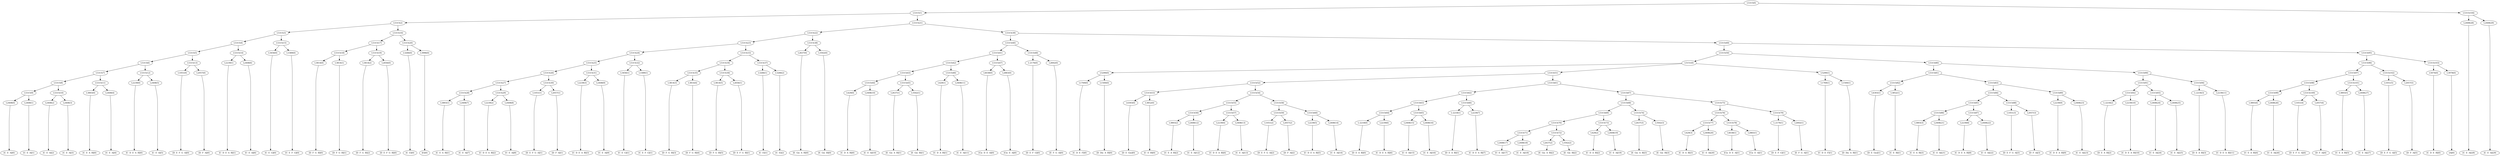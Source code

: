digraph sample{
"L2408(0)"->"[C  E  A](0)"
"L2408(1)"->"[C  E  A](1)"
"L5315(9)"->"L2408(0)"
"L5315(9)"->"L2408(1)"
"L2408(2)"->"[C  E  A](2)"
"L2408(3)"->"[C  E  A](3)"
"L5315(10)"->"L2408(2)"
"L5315(10)"->"L2408(3)"
"L5315(8)"->"L5315(9)"
"L5315(8)"->"L5315(10)"
"L3893(0)"->"[C  E  A  B](0)"
"L2408(4)"->"[C  E  A](4)"
"L5315(11)"->"L3893(0)"
"L5315(11)"->"L2408(4)"
"L5315(7)"->"L5315(8)"
"L5315(7)"->"L5315(11)"
"L2239(0)"->"[C  D  E  A  B](0)"
"L2408(5)"->"[C  E  A](5)"
"L5315(12)"->"L2239(0)"
"L5315(12)"->"L2408(5)"
"L5315(6)"->"L5315(7)"
"L5315(6)"->"L5315(12)"
"L1051(0)"->"[D  E  F  G  A](0)"
"L2057(0)"->"[D  F  A](0)"
"L5315(13)"->"L1051(0)"
"L5315(13)"->"L2057(0)"
"L5315(5)"->"L5315(6)"
"L5315(5)"->"L5315(13)"
"L2239(1)"->"[C  D  E  A  B](1)"
"L2408(6)"->"[C  E  A](6)"
"L5315(14)"->"L2239(1)"
"L5315(14)"->"L2408(6)"
"L5315(4)"->"L5315(5)"
"L5315(4)"->"L5315(14)"
"L3456(0)"->"[C  E  G](0)"
"L3389(0)"->"[C  E  F  G](0)"
"L5315(15)"->"L3456(0)"
"L5315(15)"->"L3389(0)"
"L5315(3)"->"L5315(4)"
"L5315(3)"->"L5315(15)"
"L3814(0)"->"[D  F  G  B](0)"
"L3814(1)"->"[D  F  G  B](1)"
"L5315(18)"->"L3814(0)"
"L5315(18)"->"L3814(1)"
"L3814(2)"->"[D  F  G  B](2)"
"L2656(0)"->"[D  E  F  G  B](0)"
"L5315(19)"->"L3814(2)"
"L5315(19)"->"L2656(0)"
"L5315(17)"->"L5315(18)"
"L5315(17)"->"L5315(19)"
"L3266(0)"->"[C  E](0)"
"L3996(0)"->"[E](0)"
"L5315(20)"->"L3266(0)"
"L5315(20)"->"L3996(0)"
"L5315(16)"->"L5315(17)"
"L5315(16)"->"L5315(20)"
"L5315(2)"->"L5315(3)"
"L5315(2)"->"L5315(16)"
"L3893(1)"->"[C  E  A  B](1)"
"L2408(7)"->"[C  E  A](7)"
"L5315(28)"->"L3893(1)"
"L5315(28)"->"L2408(7)"
"L2239(2)"->"[C  D  E  A  B](2)"
"L2408(8)"->"[C  E  A](8)"
"L5315(29)"->"L2239(2)"
"L5315(29)"->"L2408(8)"
"L5315(27)"->"L5315(28)"
"L5315(27)"->"L5315(29)"
"L1051(1)"->"[D  E  F  G  A](1)"
"L2057(1)"->"[D  F  A](1)"
"L5315(30)"->"L1051(1)"
"L5315(30)"->"L2057(1)"
"L5315(26)"->"L5315(27)"
"L5315(26)"->"L5315(30)"
"L2239(3)"->"[C  D  E  A  B](3)"
"L2408(9)"->"[C  E  A](9)"
"L5315(31)"->"L2239(3)"
"L5315(31)"->"L2408(9)"
"L5315(25)"->"L5315(26)"
"L5315(25)"->"L5315(31)"
"L3456(1)"->"[C  E  G](1)"
"L3389(1)"->"[C  E  F  G](1)"
"L5315(32)"->"L3456(1)"
"L5315(32)"->"L3389(1)"
"L5315(24)"->"L5315(25)"
"L5315(24)"->"L5315(32)"
"L3814(3)"->"[D  F  G  B](3)"
"L3814(4)"->"[D  F  G  B](4)"
"L5315(35)"->"L3814(3)"
"L5315(35)"->"L3814(4)"
"L3814(5)"->"[D  F  G  B](5)"
"L2656(1)"->"[D  E  F  G  B](1)"
"L5315(36)"->"L3814(5)"
"L5315(36)"->"L2656(1)"
"L5315(34)"->"L5315(35)"
"L5315(34)"->"L5315(36)"
"L3266(1)"->"[C  E](1)"
"L3266(2)"->"[C  E](2)"
"L5315(37)"->"L3266(1)"
"L5315(37)"->"L3266(2)"
"L5315(33)"->"L5315(34)"
"L5315(33)"->"L5315(37)"
"L5315(23)"->"L5315(24)"
"L5315(23)"->"L5315(33)"
"L2637(0)"->"[E  Gis  A  B](0)"
"L3502(0)"->"[E  Gis  B](0)"
"L5315(38)"->"L2637(0)"
"L5315(38)"->"L3502(0)"
"L5315(22)"->"L5315(23)"
"L5315(22)"->"L5315(38)"
"L429(0)"->"[C  D  A  B](0)"
"L2408(10)"->"[C  E  A](10)"
"L5315(44)"->"L429(0)"
"L5315(44)"->"L2408(10)"
"L2637(1)"->"[E  Gis  A  B](1)"
"L3502(1)"->"[E  Gis  B](1)"
"L5315(45)"->"L2637(1)"
"L5315(45)"->"L3502(1)"
"L5315(43)"->"L5315(44)"
"L5315(43)"->"L5315(45)"
"L429(1)"->"[C  D  A  B](1)"
"L2408(11)"->"[C  E  A](11)"
"L5315(46)"->"L429(1)"
"L5315(46)"->"L2408(11)"
"L5315(42)"->"L5315(43)"
"L5315(42)"->"L5315(46)"
"L4038(0)"->"[Cis  D  E  A](0)"
"L2883(0)"->"[Cis  E  A](0)"
"L5315(47)"->"L4038(0)"
"L5315(47)"->"L2883(0)"
"L5315(41)"->"L5315(42)"
"L5315(41)"->"L5315(47)"
"L-2176(0)"->"[D  E  F  G](0)"
"L2692(0)"->"[E  F  G  A](0)"
"L5315(48)"->"L-2176(0)"
"L5315(48)"->"L2692(0)"
"L5315(40)"->"L5315(41)"
"L5315(40)"->"L5315(48)"
"L1769(0)"->"[C  D  E  F](0)"
"L1500(0)"->"[D  Dis  A  B](0)"
"L5290(0)"->"L1769(0)"
"L5290(0)"->"L1500(0)"
"L4393(0)"->"[D  E  Gis](0)"
"L3852(0)"->"[C  E  B](0)"
"L5315(53)"->"L4393(0)"
"L5315(53)"->"L3852(0)"
"L3893(2)"->"[C  E  A  B](2)"
"L2408(12)"->"[C  E  A](12)"
"L5315(56)"->"L3893(2)"
"L5315(56)"->"L2408(12)"
"L2239(4)"->"[C  D  E  A  B](4)"
"L2408(13)"->"[C  E  A](13)"
"L5315(57)"->"L2239(4)"
"L5315(57)"->"L2408(13)"
"L5315(55)"->"L5315(56)"
"L5315(55)"->"L5315(57)"
"L1051(2)"->"[D  E  F  G  A](2)"
"L2057(2)"->"[D  F  A](2)"
"L5315(59)"->"L1051(2)"
"L5315(59)"->"L2057(2)"
"L2239(5)"->"[C  D  E  A  B](5)"
"L2408(14)"->"[C  E  A](14)"
"L5315(60)"->"L2239(5)"
"L5315(60)"->"L2408(14)"
"L5315(58)"->"L5315(59)"
"L5315(58)"->"L5315(60)"
"L5315(54)"->"L5315(55)"
"L5315(54)"->"L5315(58)"
"L5315(52)"->"L5315(53)"
"L5315(52)"->"L5315(54)"
"L-2218(0)"->"[D  E  A  B](0)"
"L2239(6)"->"[C  D  E  A  B](6)"
"L5315(64)"->"L-2218(0)"
"L5315(64)"->"L2239(6)"
"L2408(15)"->"[C  E  A](15)"
"L2408(16)"->"[C  E  A](16)"
"L5315(65)"->"L2408(15)"
"L5315(65)"->"L2408(16)"
"L5315(63)"->"L5315(64)"
"L5315(63)"->"L5315(65)"
"L-2218(1)"->"[D  E  A  B](1)"
"L2239(7)"->"[C  D  E  A  B](7)"
"L5315(66)"->"L-2218(1)"
"L5315(66)"->"L2239(7)"
"L5315(62)"->"L5315(63)"
"L5315(62)"->"L5315(66)"
"L2408(17)"->"[C  E  A](17)"
"L2408(18)"->"[C  E  A](18)"
"L5315(71)"->"L2408(17)"
"L5315(71)"->"L2408(18)"
"L2637(2)"->"[E  Gis  A  B](2)"
"L3502(2)"->"[E  Gis  B](2)"
"L5315(72)"->"L2637(2)"
"L5315(72)"->"L3502(2)"
"L5315(70)"->"L5315(71)"
"L5315(70)"->"L5315(72)"
"L429(2)"->"[C  D  A  B](2)"
"L2408(19)"->"[C  E  A](19)"
"L5315(73)"->"L429(2)"
"L5315(73)"->"L2408(19)"
"L5315(69)"->"L5315(70)"
"L5315(69)"->"L5315(73)"
"L2637(3)"->"[E  Gis  A  B](3)"
"L3502(3)"->"[E  Gis  B](3)"
"L5315(74)"->"L2637(3)"
"L5315(74)"->"L3502(3)"
"L5315(68)"->"L5315(69)"
"L5315(68)"->"L5315(74)"
"L429(3)"->"[C  D  A  B](3)"
"L2408(20)"->"[C  E  A](20)"
"L5315(77)"->"L429(3)"
"L5315(77)"->"L2408(20)"
"L4038(1)"->"[Cis  D  E  A](1)"
"L2883(1)"->"[Cis  E  A](1)"
"L5315(78)"->"L4038(1)"
"L5315(78)"->"L2883(1)"
"L5315(76)"->"L5315(77)"
"L5315(76)"->"L5315(78)"
"L-2176(1)"->"[D  E  F  G](1)"
"L2692(1)"->"[E  F  G  A](1)"
"L5315(79)"->"L-2176(1)"
"L5315(79)"->"L2692(1)"
"L5315(75)"->"L5315(76)"
"L5315(75)"->"L5315(79)"
"L5315(67)"->"L5315(68)"
"L5315(67)"->"L5315(75)"
"L5315(61)"->"L5315(62)"
"L5315(61)"->"L5315(67)"
"L5315(51)"->"L5315(52)"
"L5315(51)"->"L5315(61)"
"L1769(1)"->"[C  D  E  F](1)"
"L1500(1)"->"[D  Dis  A  B](1)"
"L5290(1)"->"L1769(1)"
"L5290(1)"->"L1500(1)"
"L5151(0)"->"L5290(0)"
"L5151(0)"->"L5315(51)"
"L5151(0)"->"L5290(1)"
"L4393(1)"->"[D  E  Gis](1)"
"L3852(1)"->"[C  E  B](1)"
"L5315(82)"->"L4393(1)"
"L5315(82)"->"L3852(1)"
"L3893(3)"->"[C  E  A  B](3)"
"L2408(21)"->"[C  E  A](21)"
"L5315(86)"->"L3893(3)"
"L5315(86)"->"L2408(21)"
"L2239(8)"->"[C  D  E  A  B](8)"
"L2408(22)"->"[C  E  A](22)"
"L5315(87)"->"L2239(8)"
"L5315(87)"->"L2408(22)"
"L5315(85)"->"L5315(86)"
"L5315(85)"->"L5315(87)"
"L1051(3)"->"[D  E  F  G  A](3)"
"L2057(3)"->"[D  F  A](3)"
"L5315(88)"->"L1051(3)"
"L5315(88)"->"L2057(3)"
"L5315(84)"->"L5315(85)"
"L5315(84)"->"L5315(88)"
"L2239(9)"->"[C  D  E  A  B](9)"
"L2408(23)"->"[C  E  A](23)"
"L5315(89)"->"L2239(9)"
"L5315(89)"->"L2408(23)"
"L5315(83)"->"L5315(84)"
"L5315(83)"->"L5315(89)"
"L5315(81)"->"L5315(82)"
"L5315(81)"->"L5315(83)"
"L-2218(2)"->"[D  E  A  B](2)"
"L2239(10)"->"[C  D  E  A  B](10)"
"L5315(92)"->"L-2218(2)"
"L5315(92)"->"L2239(10)"
"L2408(24)"->"[C  E  A](24)"
"L2408(25)"->"[C  E  A](25)"
"L5315(93)"->"L2408(24)"
"L5315(93)"->"L2408(25)"
"L5315(91)"->"L5315(92)"
"L5315(91)"->"L5315(93)"
"L-2218(3)"->"[D  E  A  B](3)"
"L2239(11)"->"[C  D  E  A  B](11)"
"L5315(94)"->"L-2218(3)"
"L5315(94)"->"L2239(11)"
"L5315(90)"->"L5315(91)"
"L5315(90)"->"L5315(94)"
"L5315(80)"->"L5315(81)"
"L5315(80)"->"L5315(90)"
"L5315(50)"->"L5151(0)"
"L5315(50)"->"L5315(80)"
"L3893(4)"->"[C  E  A  B](4)"
"L2408(26)"->"[C  E  A](26)"
"L5315(99)"->"L3893(4)"
"L5315(99)"->"L2408(26)"
"L1051(4)"->"[D  E  F  G  A](4)"
"L2057(4)"->"[D  F  A](4)"
"L5315(100)"->"L1051(4)"
"L5315(100)"->"L2057(4)"
"L5315(98)"->"L5315(99)"
"L5315(98)"->"L5315(100)"
"L3893(5)"->"[C  E  A  B](5)"
"L2408(27)"->"[C  E  A](27)"
"L5315(101)"->"L3893(5)"
"L5315(101)"->"L2408(27)"
"L5315(97)"->"L5315(98)"
"L5315(97)"->"L5315(101)"
"L1051(5)"->"[D  E  F  G  A](5)"
"L2057(5)"->"[D  F  A](5)"
"L5315(102)"->"L1051(5)"
"L5315(102)"->"L2057(5)"
"L5315(96)"->"L5315(97)"
"L5315(96)"->"L5315(102)"
"L5074(0)"->"[C  D  E  B](0)"
"L3978(0)"->"[A](0)"
"L5315(103)"->"L5074(0)"
"L5315(103)"->"L3978(0)"
"L5315(95)"->"L5315(96)"
"L5315(95)"->"L5315(103)"
"L5315(49)"->"L5315(50)"
"L5315(49)"->"L5315(95)"
"L5315(39)"->"L5315(40)"
"L5315(39)"->"L5315(49)"
"L5315(21)"->"L5315(22)"
"L5315(21)"->"L5315(39)"
"L5315(1)"->"L5315(2)"
"L5315(1)"->"L5315(21)"
"L2408(28)"->"[C  E  A](28)"
"L2408(29)"->"[C  E  A](29)"
"L5315(104)"->"L2408(28)"
"L5315(104)"->"L2408(29)"
"L5315(0)"->"L5315(1)"
"L5315(0)"->"L5315(104)"
{rank = min; "L5315(0)"}
{rank = same; "L5315(1)"; "L5315(104)";}
{rank = same; "L5315(2)"; "L5315(21)"; "L2408(28)"; "L2408(29)";}
{rank = same; "L5315(3)"; "L5315(16)"; "L5315(22)"; "L5315(39)";}
{rank = same; "L5315(4)"; "L5315(15)"; "L5315(17)"; "L5315(20)"; "L5315(23)"; "L5315(38)"; "L5315(40)"; "L5315(49)";}
{rank = same; "L5315(5)"; "L5315(14)"; "L3456(0)"; "L3389(0)"; "L5315(18)"; "L5315(19)"; "L3266(0)"; "L3996(0)"; "L5315(24)"; "L5315(33)"; "L2637(0)"; "L3502(0)"; "L5315(41)"; "L5315(48)"; "L5315(50)"; "L5315(95)";}
{rank = same; "L5315(6)"; "L5315(13)"; "L2239(1)"; "L2408(6)"; "L3814(0)"; "L3814(1)"; "L3814(2)"; "L2656(0)"; "L5315(25)"; "L5315(32)"; "L5315(34)"; "L5315(37)"; "L5315(42)"; "L5315(47)"; "L-2176(0)"; "L2692(0)"; "L5151(0)"; "L5315(80)"; "L5315(96)"; "L5315(103)";}
{rank = same; "L5315(7)"; "L5315(12)"; "L1051(0)"; "L2057(0)"; "L5315(26)"; "L5315(31)"; "L3456(1)"; "L3389(1)"; "L5315(35)"; "L5315(36)"; "L3266(1)"; "L3266(2)"; "L5315(43)"; "L5315(46)"; "L4038(0)"; "L2883(0)"; "L5290(0)"; "L5315(51)"; "L5290(1)"; "L5315(81)"; "L5315(90)"; "L5315(97)"; "L5315(102)"; "L5074(0)"; "L3978(0)";}
{rank = same; "L5315(8)"; "L5315(11)"; "L2239(0)"; "L2408(5)"; "L5315(27)"; "L5315(30)"; "L2239(3)"; "L2408(9)"; "L3814(3)"; "L3814(4)"; "L3814(5)"; "L2656(1)"; "L5315(44)"; "L5315(45)"; "L429(1)"; "L2408(11)"; "L1769(0)"; "L1500(0)"; "L5315(52)"; "L5315(61)"; "L1769(1)"; "L1500(1)"; "L5315(82)"; "L5315(83)"; "L5315(91)"; "L5315(94)"; "L5315(98)"; "L5315(101)"; "L1051(5)"; "L2057(5)";}
{rank = same; "L5315(9)"; "L5315(10)"; "L3893(0)"; "L2408(4)"; "L5315(28)"; "L5315(29)"; "L1051(1)"; "L2057(1)"; "L429(0)"; "L2408(10)"; "L2637(1)"; "L3502(1)"; "L5315(53)"; "L5315(54)"; "L5315(62)"; "L5315(67)"; "L4393(1)"; "L3852(1)"; "L5315(84)"; "L5315(89)"; "L5315(92)"; "L5315(93)"; "L-2218(3)"; "L2239(11)"; "L5315(99)"; "L5315(100)"; "L3893(5)"; "L2408(27)";}
{rank = same; "L2408(0)"; "L2408(1)"; "L2408(2)"; "L2408(3)"; "L3893(1)"; "L2408(7)"; "L2239(2)"; "L2408(8)"; "L4393(0)"; "L3852(0)"; "L5315(55)"; "L5315(58)"; "L5315(63)"; "L5315(66)"; "L5315(68)"; "L5315(75)"; "L5315(85)"; "L5315(88)"; "L2239(9)"; "L2408(23)"; "L-2218(2)"; "L2239(10)"; "L2408(24)"; "L2408(25)"; "L3893(4)"; "L2408(26)"; "L1051(4)"; "L2057(4)";}
{rank = same; "L5315(56)"; "L5315(57)"; "L5315(59)"; "L5315(60)"; "L5315(64)"; "L5315(65)"; "L-2218(1)"; "L2239(7)"; "L5315(69)"; "L5315(74)"; "L5315(76)"; "L5315(79)"; "L5315(86)"; "L5315(87)"; "L1051(3)"; "L2057(3)";}
{rank = same; "L3893(2)"; "L2408(12)"; "L2239(4)"; "L2408(13)"; "L1051(2)"; "L2057(2)"; "L2239(5)"; "L2408(14)"; "L-2218(0)"; "L2239(6)"; "L2408(15)"; "L2408(16)"; "L5315(70)"; "L5315(73)"; "L2637(3)"; "L3502(3)"; "L5315(77)"; "L5315(78)"; "L-2176(1)"; "L2692(1)"; "L3893(3)"; "L2408(21)"; "L2239(8)"; "L2408(22)";}
{rank = same; "L5315(71)"; "L5315(72)"; "L429(2)"; "L2408(19)"; "L429(3)"; "L2408(20)"; "L4038(1)"; "L2883(1)";}
{rank = same; "L2408(17)"; "L2408(18)"; "L2637(2)"; "L3502(2)";}
{rank = max; "[A](0)"; "[C  D  A  B](0)"; "[C  D  A  B](1)"; "[C  D  A  B](2)"; "[C  D  A  B](3)"; "[C  D  E  A  B](0)"; "[C  D  E  A  B](1)"; "[C  D  E  A  B](10)"; "[C  D  E  A  B](11)"; "[C  D  E  A  B](2)"; "[C  D  E  A  B](3)"; "[C  D  E  A  B](4)"; "[C  D  E  A  B](5)"; "[C  D  E  A  B](6)"; "[C  D  E  A  B](7)"; "[C  D  E  A  B](8)"; "[C  D  E  A  B](9)"; "[C  D  E  B](0)"; "[C  D  E  F](0)"; "[C  D  E  F](1)"; "[C  E  A  B](0)"; "[C  E  A  B](1)"; "[C  E  A  B](2)"; "[C  E  A  B](3)"; "[C  E  A  B](4)"; "[C  E  A  B](5)"; "[C  E  A](0)"; "[C  E  A](1)"; "[C  E  A](10)"; "[C  E  A](11)"; "[C  E  A](12)"; "[C  E  A](13)"; "[C  E  A](14)"; "[C  E  A](15)"; "[C  E  A](16)"; "[C  E  A](17)"; "[C  E  A](18)"; "[C  E  A](19)"; "[C  E  A](2)"; "[C  E  A](20)"; "[C  E  A](21)"; "[C  E  A](22)"; "[C  E  A](23)"; "[C  E  A](24)"; "[C  E  A](25)"; "[C  E  A](26)"; "[C  E  A](27)"; "[C  E  A](28)"; "[C  E  A](29)"; "[C  E  A](3)"; "[C  E  A](4)"; "[C  E  A](5)"; "[C  E  A](6)"; "[C  E  A](7)"; "[C  E  A](8)"; "[C  E  A](9)"; "[C  E  B](0)"; "[C  E  B](1)"; "[C  E  F  G](0)"; "[C  E  F  G](1)"; "[C  E  G](0)"; "[C  E  G](1)"; "[C  E](0)"; "[C  E](1)"; "[C  E](2)"; "[Cis  D  E  A](0)"; "[Cis  D  E  A](1)"; "[Cis  E  A](0)"; "[Cis  E  A](1)"; "[D  Dis  A  B](0)"; "[D  Dis  A  B](1)"; "[D  E  A  B](0)"; "[D  E  A  B](1)"; "[D  E  A  B](2)"; "[D  E  A  B](3)"; "[D  E  F  G  A](0)"; "[D  E  F  G  A](1)"; "[D  E  F  G  A](2)"; "[D  E  F  G  A](3)"; "[D  E  F  G  A](4)"; "[D  E  F  G  A](5)"; "[D  E  F  G  B](0)"; "[D  E  F  G  B](1)"; "[D  E  F  G](0)"; "[D  E  F  G](1)"; "[D  E  Gis](0)"; "[D  E  Gis](1)"; "[D  F  A](0)"; "[D  F  A](1)"; "[D  F  A](2)"; "[D  F  A](3)"; "[D  F  A](4)"; "[D  F  A](5)"; "[D  F  G  B](0)"; "[D  F  G  B](1)"; "[D  F  G  B](2)"; "[D  F  G  B](3)"; "[D  F  G  B](4)"; "[D  F  G  B](5)"; "[E  F  G  A](0)"; "[E  F  G  A](1)"; "[E  Gis  A  B](0)"; "[E  Gis  A  B](1)"; "[E  Gis  A  B](2)"; "[E  Gis  A  B](3)"; "[E  Gis  B](0)"; "[E  Gis  B](1)"; "[E  Gis  B](2)"; "[E  Gis  B](3)"; "[E](0)";}
}